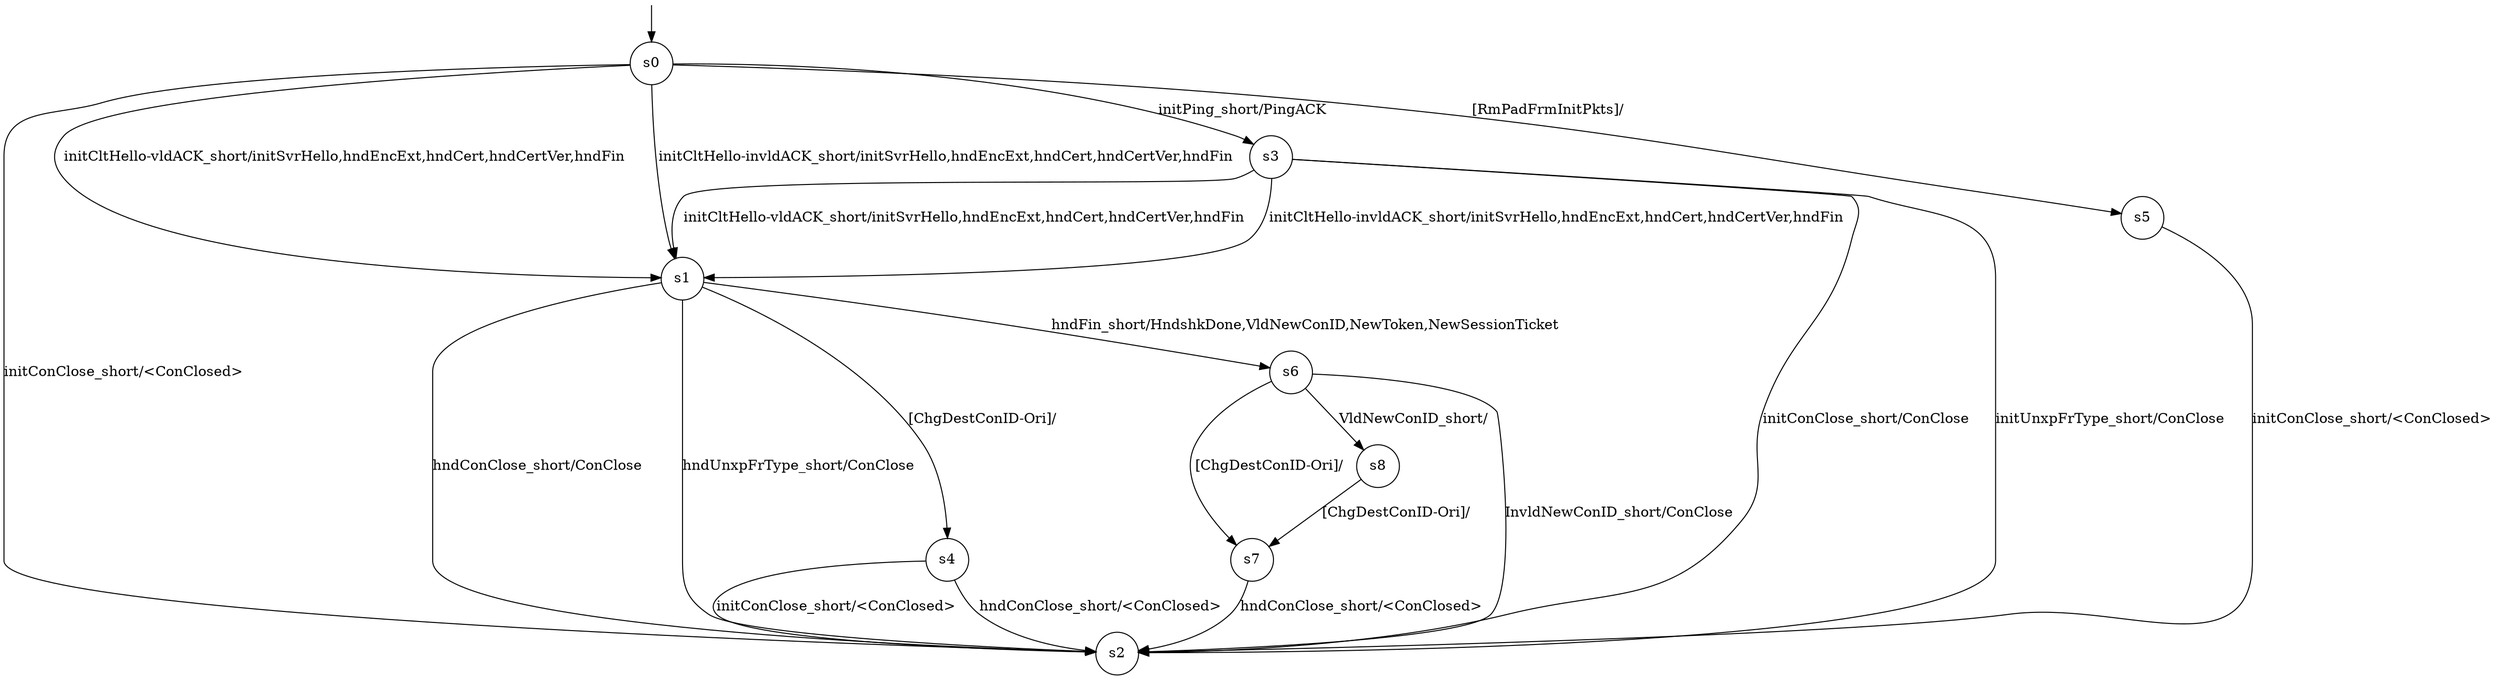 digraph g {

s0 [shape="circle" label="s0"];
s1 [shape="circle" label="s1"];
s2 [shape="circle" label="s2"];
s3 [shape="circle" label="s3"];
s4 [shape="circle" label="s4"];
s5 [shape="circle" label="s5"];
s6 [shape="circle" label="s6"];
s7 [shape="circle" label="s7"];
s8 [shape="circle" label="s8"];
s0 -> s3 [label="initPing_short/PingACK "];
s0 -> s2 [label="initConClose_short/<ConClosed> "];
s0 -> s1 [label="initCltHello-vldACK_short/initSvrHello,hndEncExt,hndCert,hndCertVer,hndFin "];
s0 -> s1 [label="initCltHello-invldACK_short/initSvrHello,hndEncExt,hndCert,hndCertVer,hndFin "];
s0 -> s5 [label="[RmPadFrmInitPkts]/ "];
s1 -> s6 [label="hndFin_short/HndshkDone,VldNewConID,NewToken,NewSessionTicket "];
s1 -> s2 [label="hndConClose_short/ConClose "];
s1 -> s2 [label="hndUnxpFrType_short/ConClose "];
s1 -> s4 [label="[ChgDestConID-Ori]/ "];
s3 -> s2 [label="initConClose_short/ConClose "];
s3 -> s1 [label="initCltHello-vldACK_short/initSvrHello,hndEncExt,hndCert,hndCertVer,hndFin "];
s3 -> s1 [label="initCltHello-invldACK_short/initSvrHello,hndEncExt,hndCert,hndCertVer,hndFin "];
s3 -> s2 [label="initUnxpFrType_short/ConClose "];
s4 -> s2 [label="initConClose_short/<ConClosed> "];
s4 -> s2 [label="hndConClose_short/<ConClosed> "];
s5 -> s2 [label="initConClose_short/<ConClosed> "];
s6 -> s8 [label="VldNewConID_short/ "];
s6 -> s2 [label="InvldNewConID_short/ConClose "];
s6 -> s7 [label="[ChgDestConID-Ori]/ "];
s7 -> s2 [label="hndConClose_short/<ConClosed> "];
s8 -> s7 [label="[ChgDestConID-Ori]/ "];

__start0 [label="" shape="none" width="0" height="0"];
__start0 -> s0;

}
